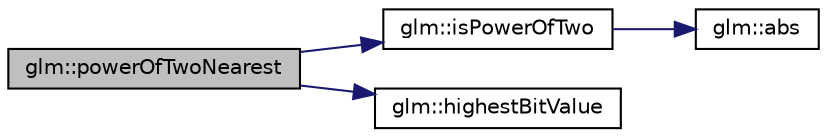 digraph "glm::powerOfTwoNearest"
{
  edge [fontname="Helvetica",fontsize="10",labelfontname="Helvetica",labelfontsize="10"];
  node [fontname="Helvetica",fontsize="10",shape=record];
  rankdir="LR";
  Node1 [label="glm::powerOfTwoNearest",height=0.2,width=0.4,color="black", fillcolor="grey75", style="filled", fontcolor="black"];
  Node1 -> Node2 [color="midnightblue",fontsize="10",style="solid"];
  Node2 [label="glm::isPowerOfTwo",height=0.2,width=0.4,color="black", fillcolor="white", style="filled",URL="$group__gtx__bit.html#ga3c0b3e843fa21220f08e801bb558470a"];
  Node2 -> Node3 [color="midnightblue",fontsize="10",style="solid"];
  Node3 [label="glm::abs",height=0.2,width=0.4,color="black", fillcolor="white", style="filled",URL="$group__core__func__common.html#gaea946f96ec1df259802effe9f532e1c1"];
  Node1 -> Node4 [color="midnightblue",fontsize="10",style="solid"];
  Node4 [label="glm::highestBitValue",height=0.2,width=0.4,color="black", fillcolor="white", style="filled",URL="$group__gtx__bit.html#ga485d3ead7f6c624b00cc800c68ab8e08"];
}
